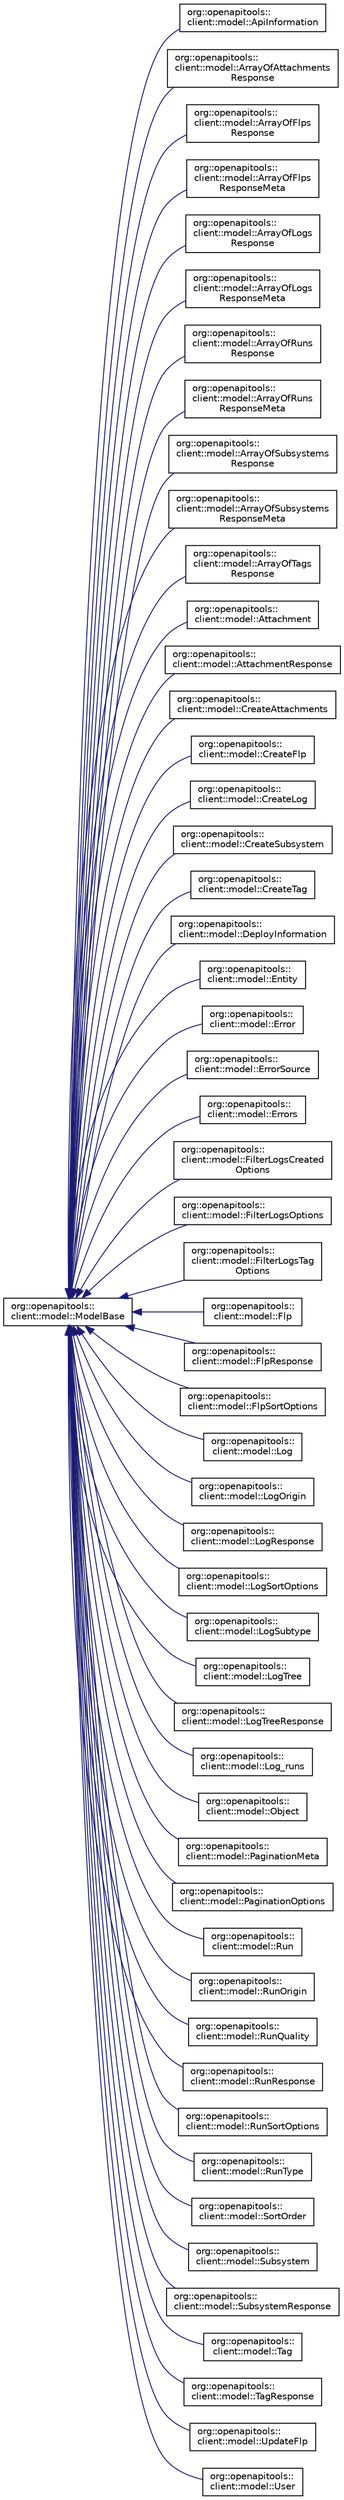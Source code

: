 digraph "Graphical Class Hierarchy"
{
 // INTERACTIVE_SVG=YES
 // LATEX_PDF_SIZE
  bgcolor="transparent";
  edge [fontname="Helvetica",fontsize="10",labelfontname="Helvetica",labelfontsize="10"];
  node [fontname="Helvetica",fontsize="10",shape=record];
  rankdir="LR";
  Node0 [label="org::openapitools::\lclient::model::ModelBase",height=0.2,width=0.4,color="black",URL="$classorg_1_1openapitools_1_1client_1_1model_1_1_model_base.html",tooltip=" "];
  Node0 -> Node1 [dir="back",color="midnightblue",fontsize="10",style="solid",fontname="Helvetica"];
  Node1 [label="org::openapitools::\lclient::model::ApiInformation",height=0.2,width=0.4,color="black",URL="$classorg_1_1openapitools_1_1client_1_1model_1_1_api_information.html",tooltip="API information"];
  Node0 -> Node2 [dir="back",color="midnightblue",fontsize="10",style="solid",fontname="Helvetica"];
  Node2 [label="org::openapitools::\lclient::model::ArrayOfAttachments\lResponse",height=0.2,width=0.4,color="black",URL="$classorg_1_1openapitools_1_1client_1_1model_1_1_array_of_attachments_response.html",tooltip="Response containing multiple attachments."];
  Node0 -> Node3 [dir="back",color="midnightblue",fontsize="10",style="solid",fontname="Helvetica"];
  Node3 [label="org::openapitools::\lclient::model::ArrayOfFlps\lResponse",height=0.2,width=0.4,color="black",URL="$classorg_1_1openapitools_1_1client_1_1model_1_1_array_of_flps_response.html",tooltip="Response containing multiple flps."];
  Node0 -> Node4 [dir="back",color="midnightblue",fontsize="10",style="solid",fontname="Helvetica"];
  Node4 [label="org::openapitools::\lclient::model::ArrayOfFlps\lResponseMeta",height=0.2,width=0.4,color="black",URL="$classorg_1_1openapitools_1_1client_1_1model_1_1_array_of_flps_response_meta.html",tooltip="The metadata related to an array of flps response."];
  Node0 -> Node5 [dir="back",color="midnightblue",fontsize="10",style="solid",fontname="Helvetica"];
  Node5 [label="org::openapitools::\lclient::model::ArrayOfLogs\lResponse",height=0.2,width=0.4,color="black",URL="$classorg_1_1openapitools_1_1client_1_1model_1_1_array_of_logs_response.html",tooltip="Response containing multiple logs."];
  Node0 -> Node6 [dir="back",color="midnightblue",fontsize="10",style="solid",fontname="Helvetica"];
  Node6 [label="org::openapitools::\lclient::model::ArrayOfLogs\lResponseMeta",height=0.2,width=0.4,color="black",URL="$classorg_1_1openapitools_1_1client_1_1model_1_1_array_of_logs_response_meta.html",tooltip="The metadata related to an array of logs response."];
  Node0 -> Node7 [dir="back",color="midnightblue",fontsize="10",style="solid",fontname="Helvetica"];
  Node7 [label="org::openapitools::\lclient::model::ArrayOfRuns\lResponse",height=0.2,width=0.4,color="black",URL="$classorg_1_1openapitools_1_1client_1_1model_1_1_array_of_runs_response.html",tooltip="Response containing multiple runs."];
  Node0 -> Node8 [dir="back",color="midnightblue",fontsize="10",style="solid",fontname="Helvetica"];
  Node8 [label="org::openapitools::\lclient::model::ArrayOfRuns\lResponseMeta",height=0.2,width=0.4,color="black",URL="$classorg_1_1openapitools_1_1client_1_1model_1_1_array_of_runs_response_meta.html",tooltip="The metadata related to an array of runs response."];
  Node0 -> Node9 [dir="back",color="midnightblue",fontsize="10",style="solid",fontname="Helvetica"];
  Node9 [label="org::openapitools::\lclient::model::ArrayOfSubsystems\lResponse",height=0.2,width=0.4,color="black",URL="$classorg_1_1openapitools_1_1client_1_1model_1_1_array_of_subsystems_response.html",tooltip="Response containing multiple subsystems."];
  Node0 -> Node10 [dir="back",color="midnightblue",fontsize="10",style="solid",fontname="Helvetica"];
  Node10 [label="org::openapitools::\lclient::model::ArrayOfSubsystems\lResponseMeta",height=0.2,width=0.4,color="black",URL="$classorg_1_1openapitools_1_1client_1_1model_1_1_array_of_subsystems_response_meta.html",tooltip="The metadata related to an array of subsystems response."];
  Node0 -> Node11 [dir="back",color="midnightblue",fontsize="10",style="solid",fontname="Helvetica"];
  Node11 [label="org::openapitools::\lclient::model::ArrayOfTags\lResponse",height=0.2,width=0.4,color="black",URL="$classorg_1_1openapitools_1_1client_1_1model_1_1_array_of_tags_response.html",tooltip="Response containing multiple tags."];
  Node0 -> Node12 [dir="back",color="midnightblue",fontsize="10",style="solid",fontname="Helvetica"];
  Node12 [label="org::openapitools::\lclient::model::Attachment",height=0.2,width=0.4,color="black",URL="$classorg_1_1openapitools_1_1client_1_1model_1_1_attachment.html",tooltip="Describes metadata of an attachment."];
  Node0 -> Node13 [dir="back",color="midnightblue",fontsize="10",style="solid",fontname="Helvetica"];
  Node13 [label="org::openapitools::\lclient::model::AttachmentResponse",height=0.2,width=0.4,color="black",URL="$classorg_1_1openapitools_1_1client_1_1model_1_1_attachment_response.html",tooltip="Response containing a single attachment."];
  Node0 -> Node14 [dir="back",color="midnightblue",fontsize="10",style="solid",fontname="Helvetica"];
  Node14 [label="org::openapitools::\lclient::model::CreateAttachments",height=0.2,width=0.4,color="black",URL="$classorg_1_1openapitools_1_1client_1_1model_1_1_create_attachments.html",tooltip="Describes an attachment"];
  Node0 -> Node15 [dir="back",color="midnightblue",fontsize="10",style="solid",fontname="Helvetica"];
  Node15 [label="org::openapitools::\lclient::model::CreateFlp",height=0.2,width=0.4,color="black",URL="$classorg_1_1openapitools_1_1client_1_1model_1_1_create_flp.html",tooltip="Describes an flp"];
  Node0 -> Node16 [dir="back",color="midnightblue",fontsize="10",style="solid",fontname="Helvetica"];
  Node16 [label="org::openapitools::\lclient::model::CreateLog",height=0.2,width=0.4,color="black",URL="$classorg_1_1openapitools_1_1client_1_1model_1_1_create_log.html",tooltip="Describes an intervention or an event that happened."];
  Node0 -> Node17 [dir="back",color="midnightblue",fontsize="10",style="solid",fontname="Helvetica"];
  Node17 [label="org::openapitools::\lclient::model::CreateSubsystem",height=0.2,width=0.4,color="black",URL="$classorg_1_1openapitools_1_1client_1_1model_1_1_create_subsystem.html",tooltip="A label attached to something for the purpose of identification."];
  Node0 -> Node18 [dir="back",color="midnightblue",fontsize="10",style="solid",fontname="Helvetica"];
  Node18 [label="org::openapitools::\lclient::model::CreateTag",height=0.2,width=0.4,color="black",URL="$classorg_1_1openapitools_1_1client_1_1model_1_1_create_tag.html",tooltip="A label attached to something for the purpose of identification."];
  Node0 -> Node19 [dir="back",color="midnightblue",fontsize="10",style="solid",fontname="Helvetica"];
  Node19 [label="org::openapitools::\lclient::model::DeployInformation",height=0.2,width=0.4,color="black",URL="$classorg_1_1openapitools_1_1client_1_1model_1_1_deploy_information.html",tooltip="Deploy information"];
  Node0 -> Node20 [dir="back",color="midnightblue",fontsize="10",style="solid",fontname="Helvetica"];
  Node20 [label="org::openapitools::\lclient::model::Entity",height=0.2,width=0.4,color="black",URL="$classorg_1_1openapitools_1_1client_1_1model_1_1_entity.html",tooltip="Base entity."];
  Node0 -> Node21 [dir="back",color="midnightblue",fontsize="10",style="solid",fontname="Helvetica"];
  Node21 [label="org::openapitools::\lclient::model::Error",height=0.2,width=0.4,color="black",URL="$classorg_1_1openapitools_1_1client_1_1model_1_1_error.html",tooltip="An Error object."];
  Node0 -> Node22 [dir="back",color="midnightblue",fontsize="10",style="solid",fontname="Helvetica"];
  Node22 [label="org::openapitools::\lclient::model::ErrorSource",height=0.2,width=0.4,color="black",URL="$classorg_1_1openapitools_1_1client_1_1model_1_1_error_source.html",tooltip="An object containing references to the source of the error."];
  Node0 -> Node23 [dir="back",color="midnightblue",fontsize="10",style="solid",fontname="Helvetica"];
  Node23 [label="org::openapitools::\lclient::model::Errors",height=0.2,width=0.4,color="black",URL="$classorg_1_1openapitools_1_1client_1_1model_1_1_errors.html",tooltip="A list of Error objects."];
  Node0 -> Node24 [dir="back",color="midnightblue",fontsize="10",style="solid",fontname="Helvetica"];
  Node24 [label="org::openapitools::\lclient::model::FilterLogsCreated\lOptions",height=0.2,width=0.4,color="black",URL="$classorg_1_1openapitools_1_1client_1_1model_1_1_filter_logs_created_options.html",tooltip="Specifies the creation time related filter requirements for a request."];
  Node0 -> Node25 [dir="back",color="midnightblue",fontsize="10",style="solid",fontname="Helvetica"];
  Node25 [label="org::openapitools::\lclient::model::FilterLogsOptions",height=0.2,width=0.4,color="black",URL="$classorg_1_1openapitools_1_1client_1_1model_1_1_filter_logs_options.html",tooltip="Specifies the log related filter requirements for a request."];
  Node0 -> Node26 [dir="back",color="midnightblue",fontsize="10",style="solid",fontname="Helvetica"];
  Node26 [label="org::openapitools::\lclient::model::FilterLogsTag\lOptions",height=0.2,width=0.4,color="black",URL="$classorg_1_1openapitools_1_1client_1_1model_1_1_filter_logs_tag_options.html",tooltip="Specifies the tag related filter requirements for a request."];
  Node0 -> Node27 [dir="back",color="midnightblue",fontsize="10",style="solid",fontname="Helvetica"];
  Node27 [label="org::openapitools::\lclient::model::Flp",height=0.2,width=0.4,color="black",URL="$classorg_1_1openapitools_1_1client_1_1model_1_1_flp.html",tooltip="Describes an intervention or an event that happened."];
  Node0 -> Node28 [dir="back",color="midnightblue",fontsize="10",style="solid",fontname="Helvetica"];
  Node28 [label="org::openapitools::\lclient::model::FlpResponse",height=0.2,width=0.4,color="black",URL="$classorg_1_1openapitools_1_1client_1_1model_1_1_flp_response.html",tooltip="Response containing a single flp."];
  Node0 -> Node29 [dir="back",color="midnightblue",fontsize="10",style="solid",fontname="Helvetica"];
  Node29 [label="org::openapitools::\lclient::model::FlpSortOptions",height=0.2,width=0.4,color="black",URL="$classorg_1_1openapitools_1_1client_1_1model_1_1_flp_sort_options.html",tooltip="Specifies the sorting requirements of a flp request."];
  Node0 -> Node30 [dir="back",color="midnightblue",fontsize="10",style="solid",fontname="Helvetica"];
  Node30 [label="org::openapitools::\lclient::model::Log",height=0.2,width=0.4,color="black",URL="$classorg_1_1openapitools_1_1client_1_1model_1_1_log.html",tooltip="Describes an intervention or an event that happened."];
  Node0 -> Node31 [dir="back",color="midnightblue",fontsize="10",style="solid",fontname="Helvetica"];
  Node31 [label="org::openapitools::\lclient::model::LogOrigin",height=0.2,width=0.4,color="black",URL="$classorg_1_1openapitools_1_1client_1_1model_1_1_log_origin.html",tooltip=" "];
  Node0 -> Node32 [dir="back",color="midnightblue",fontsize="10",style="solid",fontname="Helvetica"];
  Node32 [label="org::openapitools::\lclient::model::LogResponse",height=0.2,width=0.4,color="black",URL="$classorg_1_1openapitools_1_1client_1_1model_1_1_log_response.html",tooltip="Response containing a single log."];
  Node0 -> Node33 [dir="back",color="midnightblue",fontsize="10",style="solid",fontname="Helvetica"];
  Node33 [label="org::openapitools::\lclient::model::LogSortOptions",height=0.2,width=0.4,color="black",URL="$classorg_1_1openapitools_1_1client_1_1model_1_1_log_sort_options.html",tooltip="Specifies the sorting requirements of a log request."];
  Node0 -> Node34 [dir="back",color="midnightblue",fontsize="10",style="solid",fontname="Helvetica"];
  Node34 [label="org::openapitools::\lclient::model::LogSubtype",height=0.2,width=0.4,color="black",URL="$classorg_1_1openapitools_1_1client_1_1model_1_1_log_subtype.html",tooltip=" "];
  Node0 -> Node35 [dir="back",color="midnightblue",fontsize="10",style="solid",fontname="Helvetica"];
  Node35 [label="org::openapitools::\lclient::model::LogTree",height=0.2,width=0.4,color="black",URL="$classorg_1_1openapitools_1_1client_1_1model_1_1_log_tree.html",tooltip="Describes an intervention or an event that happened."];
  Node0 -> Node36 [dir="back",color="midnightblue",fontsize="10",style="solid",fontname="Helvetica"];
  Node36 [label="org::openapitools::\lclient::model::LogTreeResponse",height=0.2,width=0.4,color="black",URL="$classorg_1_1openapitools_1_1client_1_1model_1_1_log_tree_response.html",tooltip="Response containing a single log tree."];
  Node0 -> Node37 [dir="back",color="midnightblue",fontsize="10",style="solid",fontname="Helvetica"];
  Node37 [label="org::openapitools::\lclient::model::Log_runs",height=0.2,width=0.4,color="black",URL="$classorg_1_1openapitools_1_1client_1_1model_1_1_log__runs.html",tooltip="Minified Run object."];
  Node0 -> Node38 [dir="back",color="midnightblue",fontsize="10",style="solid",fontname="Helvetica"];
  Node38 [label="org::openapitools::\lclient::model::Object",height=0.2,width=0.4,color="black",URL="$classorg_1_1openapitools_1_1client_1_1model_1_1_object.html",tooltip=" "];
  Node0 -> Node39 [dir="back",color="midnightblue",fontsize="10",style="solid",fontname="Helvetica"];
  Node39 [label="org::openapitools::\lclient::model::PaginationMeta",height=0.2,width=0.4,color="black",URL="$classorg_1_1openapitools_1_1client_1_1model_1_1_pagination_meta.html",tooltip="The metadata related to pagination."];
  Node0 -> Node40 [dir="back",color="midnightblue",fontsize="10",style="solid",fontname="Helvetica"];
  Node40 [label="org::openapitools::\lclient::model::PaginationOptions",height=0.2,width=0.4,color="black",URL="$classorg_1_1openapitools_1_1client_1_1model_1_1_pagination_options.html",tooltip="Specifies the pagination requirements of a request."];
  Node0 -> Node41 [dir="back",color="midnightblue",fontsize="10",style="solid",fontname="Helvetica"];
  Node41 [label="org::openapitools::\lclient::model::Run",height=0.2,width=0.4,color="black",URL="$classorg_1_1openapitools_1_1client_1_1model_1_1_run.html",tooltip="Describes an intervention or an event that happened."];
  Node0 -> Node42 [dir="back",color="midnightblue",fontsize="10",style="solid",fontname="Helvetica"];
  Node42 [label="org::openapitools::\lclient::model::RunOrigin",height=0.2,width=0.4,color="black",URL="$classorg_1_1openapitools_1_1client_1_1model_1_1_run_origin.html",tooltip=" "];
  Node0 -> Node43 [dir="back",color="midnightblue",fontsize="10",style="solid",fontname="Helvetica"];
  Node43 [label="org::openapitools::\lclient::model::RunQuality",height=0.2,width=0.4,color="black",URL="$classorg_1_1openapitools_1_1client_1_1model_1_1_run_quality.html",tooltip=" "];
  Node0 -> Node44 [dir="back",color="midnightblue",fontsize="10",style="solid",fontname="Helvetica"];
  Node44 [label="org::openapitools::\lclient::model::RunResponse",height=0.2,width=0.4,color="black",URL="$classorg_1_1openapitools_1_1client_1_1model_1_1_run_response.html",tooltip="Response containing a single run."];
  Node0 -> Node45 [dir="back",color="midnightblue",fontsize="10",style="solid",fontname="Helvetica"];
  Node45 [label="org::openapitools::\lclient::model::RunSortOptions",height=0.2,width=0.4,color="black",URL="$classorg_1_1openapitools_1_1client_1_1model_1_1_run_sort_options.html",tooltip="Specifies the sorting requirements of a run request."];
  Node0 -> Node46 [dir="back",color="midnightblue",fontsize="10",style="solid",fontname="Helvetica"];
  Node46 [label="org::openapitools::\lclient::model::RunType",height=0.2,width=0.4,color="black",URL="$classorg_1_1openapitools_1_1client_1_1model_1_1_run_type.html",tooltip=" "];
  Node0 -> Node47 [dir="back",color="midnightblue",fontsize="10",style="solid",fontname="Helvetica"];
  Node47 [label="org::openapitools::\lclient::model::SortOrder",height=0.2,width=0.4,color="black",URL="$classorg_1_1openapitools_1_1client_1_1model_1_1_sort_order.html",tooltip=" "];
  Node0 -> Node48 [dir="back",color="midnightblue",fontsize="10",style="solid",fontname="Helvetica"];
  Node48 [label="org::openapitools::\lclient::model::Subsystem",height=0.2,width=0.4,color="black",URL="$classorg_1_1openapitools_1_1client_1_1model_1_1_subsystem.html",tooltip="A label attached to something for the purpose of identification."];
  Node0 -> Node49 [dir="back",color="midnightblue",fontsize="10",style="solid",fontname="Helvetica"];
  Node49 [label="org::openapitools::\lclient::model::SubsystemResponse",height=0.2,width=0.4,color="black",URL="$classorg_1_1openapitools_1_1client_1_1model_1_1_subsystem_response.html",tooltip="Response containing a single subsystem."];
  Node0 -> Node50 [dir="back",color="midnightblue",fontsize="10",style="solid",fontname="Helvetica"];
  Node50 [label="org::openapitools::\lclient::model::Tag",height=0.2,width=0.4,color="black",URL="$classorg_1_1openapitools_1_1client_1_1model_1_1_tag.html",tooltip="A label attached to something for the purpose of identification."];
  Node0 -> Node51 [dir="back",color="midnightblue",fontsize="10",style="solid",fontname="Helvetica"];
  Node51 [label="org::openapitools::\lclient::model::TagResponse",height=0.2,width=0.4,color="black",URL="$classorg_1_1openapitools_1_1client_1_1model_1_1_tag_response.html",tooltip="Response containing a single tag."];
  Node0 -> Node52 [dir="back",color="midnightblue",fontsize="10",style="solid",fontname="Helvetica"];
  Node52 [label="org::openapitools::\lclient::model::UpdateFlp",height=0.2,width=0.4,color="black",URL="$classorg_1_1openapitools_1_1client_1_1model_1_1_update_flp.html",tooltip="Describes an update to an flp"];
  Node0 -> Node53 [dir="back",color="midnightblue",fontsize="10",style="solid",fontname="Helvetica"];
  Node53 [label="org::openapitools::\lclient::model::User",height=0.2,width=0.4,color="black",URL="$classorg_1_1openapitools_1_1client_1_1model_1_1_user.html",tooltip="Describes an intervention or an event that happened."];
}
